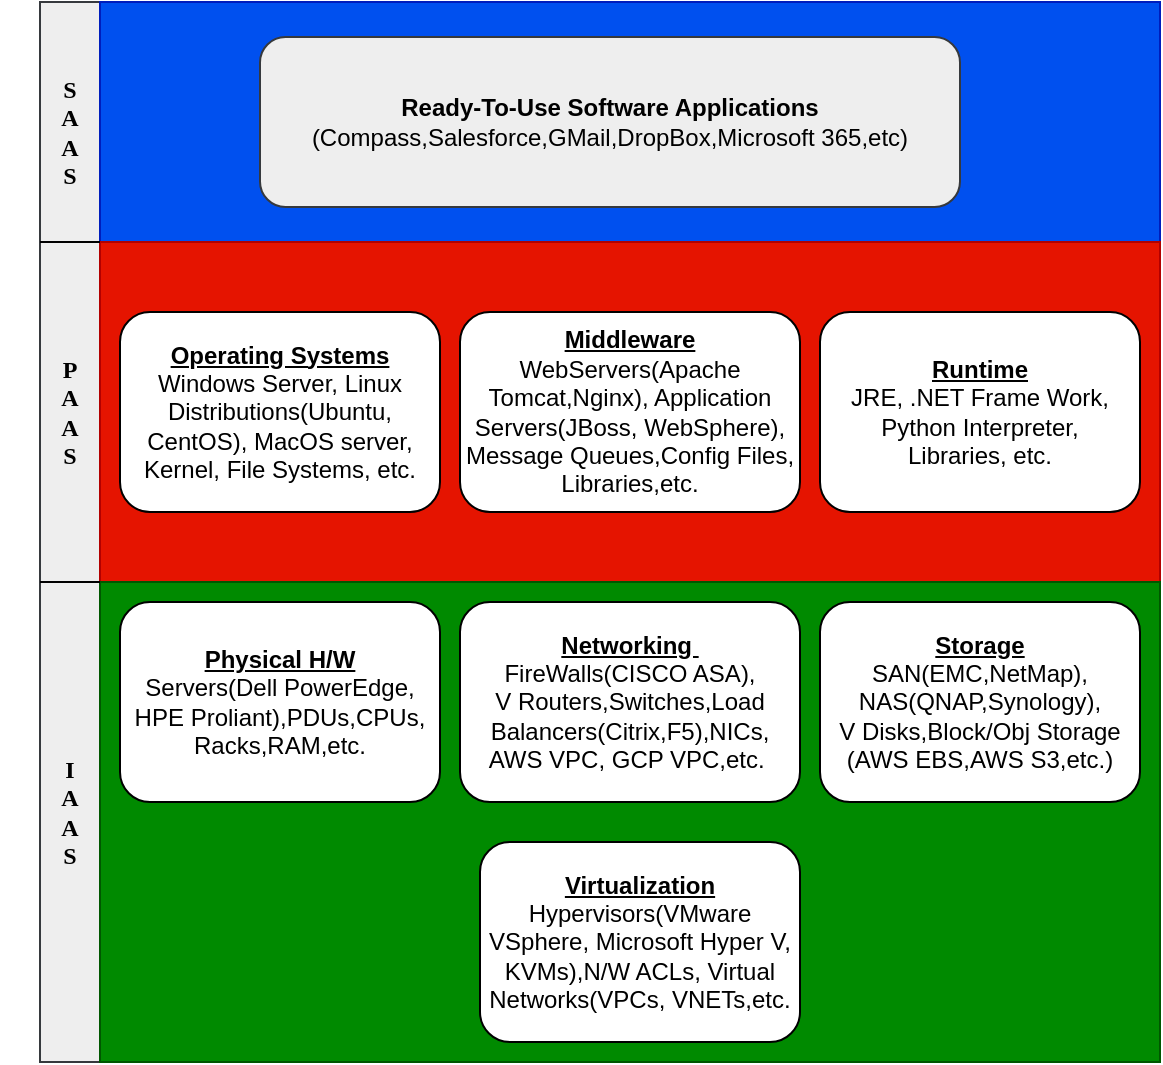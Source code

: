 <mxfile version="26.0.10">
  <diagram name="Page-1" id="xQfCdXBaoYpENJeM7S9G">
    <mxGraphModel dx="1050" dy="563" grid="1" gridSize="10" guides="1" tooltips="1" connect="1" arrows="1" fold="1" page="1" pageScale="1" pageWidth="850" pageHeight="1100" math="0" shadow="0">
      <root>
        <mxCell id="0" />
        <mxCell id="1" parent="0" />
        <mxCell id="vwg0xqAuFkWLNpj44O0B-1" value="" style="whiteSpace=wrap;html=1;aspect=fixed;fillColor=#eeeeee;strokeColor=#36393d;" vertex="1" parent="1">
          <mxGeometry x="120" y="70" width="530" height="530" as="geometry" />
        </mxCell>
        <mxCell id="vwg0xqAuFkWLNpj44O0B-2" value="" style="rounded=0;whiteSpace=wrap;html=1;fillColor=#0050ef;fontColor=#ffffff;strokeColor=#001DBC;" vertex="1" parent="1">
          <mxGeometry x="150" y="70" width="530" height="120" as="geometry" />
        </mxCell>
        <mxCell id="vwg0xqAuFkWLNpj44O0B-3" value="" style="rounded=0;whiteSpace=wrap;html=1;fillColor=#e51400;strokeColor=#B20000;fontColor=#ffffff;" vertex="1" parent="1">
          <mxGeometry x="150" y="190" width="530" height="170" as="geometry" />
        </mxCell>
        <mxCell id="vwg0xqAuFkWLNpj44O0B-4" value="" style="rounded=0;whiteSpace=wrap;html=1;fillColor=#008a00;strokeColor=#005700;fontColor=#ffffff;" vertex="1" parent="1">
          <mxGeometry x="150" y="360" width="530" height="240" as="geometry" />
        </mxCell>
        <mxCell id="vwg0xqAuFkWLNpj44O0B-5" value="&lt;b&gt;&lt;u&gt;Physical H/W&lt;/u&gt;&lt;/b&gt;&lt;div&gt;Servers(Dell PowerEdge, HPE&lt;span style=&quot;background-color: transparent; color: light-dark(rgb(0, 0, 0), rgb(255, 255, 255));&quot;&gt;&amp;nbsp;Proliant),PDUs,CPUs,&lt;/span&gt;&lt;/div&gt;&lt;div&gt;&lt;span style=&quot;background-color: transparent; color: light-dark(rgb(0, 0, 0), rgb(255, 255, 255));&quot;&gt;Racks,RAM,etc.&lt;/span&gt;&lt;/div&gt;" style="rounded=1;whiteSpace=wrap;html=1;" vertex="1" parent="1">
          <mxGeometry x="160" y="370" width="160" height="100" as="geometry" />
        </mxCell>
        <mxCell id="vwg0xqAuFkWLNpj44O0B-6" value="&lt;b&gt;&lt;u&gt;Networking&amp;nbsp;&lt;/u&gt;&lt;/b&gt;&lt;div&gt;FireWalls(CISCO ASA),&lt;/div&gt;&lt;div&gt;V Routers,Switches,Load Balancers(Citrix,F5),NICs,&lt;/div&gt;&lt;div&gt;AWS VPC, GCP VPC,etc.&amp;nbsp;&lt;/div&gt;" style="rounded=1;whiteSpace=wrap;html=1;align=center;" vertex="1" parent="1">
          <mxGeometry x="330" y="370" width="170" height="100" as="geometry" />
        </mxCell>
        <mxCell id="vwg0xqAuFkWLNpj44O0B-7" value="&lt;b&gt;&lt;u&gt;Storage&lt;/u&gt;&lt;/b&gt;&lt;div&gt;SAN(EMC,NetMap),&lt;/div&gt;&lt;div&gt;NAS(QNAP,Synology),&lt;/div&gt;&lt;div&gt;V Disks,Block/Obj Storage&lt;/div&gt;&lt;div&gt;(AWS EBS,AWS S3,etc.)&lt;/div&gt;" style="rounded=1;whiteSpace=wrap;html=1;" vertex="1" parent="1">
          <mxGeometry x="510" y="370" width="160" height="100" as="geometry" />
        </mxCell>
        <mxCell id="vwg0xqAuFkWLNpj44O0B-8" value="&lt;b style=&quot;&quot;&gt;&lt;u&gt;Virtualization&lt;/u&gt;&lt;/b&gt;&lt;div&gt;Hypervisors(VMware VSphere, Microsoft Hyper V, KVMs),N/W ACLs, Virtual Networks(VPCs, VNETs,etc.&lt;/div&gt;" style="rounded=1;whiteSpace=wrap;html=1;" vertex="1" parent="1">
          <mxGeometry x="340" y="490" width="160" height="100" as="geometry" />
        </mxCell>
        <mxCell id="vwg0xqAuFkWLNpj44O0B-9" value="&lt;b&gt;&lt;u&gt;Operating Systems&lt;/u&gt;&lt;/b&gt;&lt;br&gt;&lt;div&gt;&lt;span style=&quot;background-color: transparent; color: light-dark(rgb(0, 0, 0), rgb(255, 255, 255));&quot;&gt;Windows Server, Linux Distributions(Ubuntu, CentOS), MacOS server,&lt;/span&gt;&lt;/div&gt;&lt;div&gt;&lt;span style=&quot;background-color: transparent; color: light-dark(rgb(0, 0, 0), rgb(255, 255, 255));&quot;&gt;Kernel, File Systems, etc.&lt;/span&gt;&lt;/div&gt;" style="rounded=1;whiteSpace=wrap;html=1;" vertex="1" parent="1">
          <mxGeometry x="160" y="225" width="160" height="100" as="geometry" />
        </mxCell>
        <mxCell id="vwg0xqAuFkWLNpj44O0B-10" value="&lt;b&gt;&lt;u&gt;Middleware&lt;/u&gt;&lt;/b&gt;&lt;div&gt;WebServers(Apache Tomcat,Nginx), Application Servers(JBoss, WebSphere),&lt;/div&gt;&lt;div&gt;Message Queues,Config Files,&lt;/div&gt;&lt;div&gt;Libraries,etc.&lt;/div&gt;" style="rounded=1;whiteSpace=wrap;html=1;" vertex="1" parent="1">
          <mxGeometry x="330" y="225" width="170" height="100" as="geometry" />
        </mxCell>
        <mxCell id="vwg0xqAuFkWLNpj44O0B-11" value="&lt;b&gt;&lt;u&gt;Runtime&lt;/u&gt;&lt;/b&gt;&lt;div&gt;JRE, .NET Frame Work,&lt;/div&gt;&lt;div&gt;Python Interpreter,&lt;/div&gt;&lt;div&gt;Libraries, etc.&lt;/div&gt;" style="rounded=1;whiteSpace=wrap;html=1;" vertex="1" parent="1">
          <mxGeometry x="510" y="225" width="160" height="100" as="geometry" />
        </mxCell>
        <mxCell id="vwg0xqAuFkWLNpj44O0B-16" value="" style="endArrow=none;html=1;rounded=0;entryX=0;entryY=0;entryDx=0;entryDy=0;" edge="1" parent="1" target="vwg0xqAuFkWLNpj44O0B-3">
          <mxGeometry width="50" height="50" relative="1" as="geometry">
            <mxPoint x="120" y="190" as="sourcePoint" />
            <mxPoint x="80" y="160" as="targetPoint" />
          </mxGeometry>
        </mxCell>
        <mxCell id="vwg0xqAuFkWLNpj44O0B-17" value="" style="endArrow=none;html=1;rounded=0;" edge="1" parent="1">
          <mxGeometry width="50" height="50" relative="1" as="geometry">
            <mxPoint x="120" y="360" as="sourcePoint" />
            <mxPoint x="150" y="360" as="targetPoint" />
          </mxGeometry>
        </mxCell>
        <mxCell id="vwg0xqAuFkWLNpj44O0B-20" value="&lt;b&gt;&lt;font face=&quot;Verdana&quot; style=&quot;color: light-dark(rgb(0, 0, 0), rgb(234, 107, 102));&quot;&gt;I&lt;/font&gt;&lt;/b&gt;&lt;div&gt;&lt;b&gt;&lt;font face=&quot;Verdana&quot; style=&quot;color: light-dark(rgb(0, 0, 0), rgb(234, 107, 102));&quot;&gt;A&lt;/font&gt;&lt;/b&gt;&lt;/div&gt;&lt;div&gt;&lt;b&gt;&lt;font face=&quot;Verdana&quot; style=&quot;color: light-dark(rgb(0, 0, 0), rgb(234, 107, 102));&quot;&gt;A&lt;/font&gt;&lt;/b&gt;&lt;/div&gt;&lt;div&gt;&lt;b&gt;&lt;font face=&quot;Verdana&quot; style=&quot;color: light-dark(rgb(0, 0, 0), rgb(234, 107, 102));&quot;&gt;S&lt;/font&gt;&lt;/b&gt;&lt;/div&gt;" style="text;strokeColor=none;align=center;fillColor=none;html=1;verticalAlign=middle;whiteSpace=wrap;rounded=0;" vertex="1" parent="1">
          <mxGeometry x="100" y="420" width="70" height="110" as="geometry" />
        </mxCell>
        <mxCell id="vwg0xqAuFkWLNpj44O0B-21" value="&lt;b&gt;&lt;font face=&quot;Verdana&quot; style=&quot;color: light-dark(rgb(0, 0, 0), rgb(0, 255, 255));&quot;&gt;P&lt;/font&gt;&lt;/b&gt;&lt;div&gt;&lt;b&gt;&lt;font face=&quot;Verdana&quot; style=&quot;color: light-dark(rgb(0, 0, 0), rgb(0, 255, 255));&quot;&gt;A&lt;/font&gt;&lt;/b&gt;&lt;/div&gt;&lt;div&gt;&lt;b&gt;&lt;font face=&quot;Verdana&quot; style=&quot;color: light-dark(rgb(0, 0, 0), rgb(0, 255, 255));&quot;&gt;A&lt;/font&gt;&lt;/b&gt;&lt;/div&gt;&lt;div&gt;&lt;b&gt;&lt;font face=&quot;Verdana&quot; style=&quot;color: light-dark(rgb(0, 0, 0), rgb(0, 255, 255));&quot;&gt;S&lt;/font&gt;&lt;/b&gt;&lt;/div&gt;" style="text;strokeColor=none;align=center;fillColor=none;html=1;verticalAlign=middle;whiteSpace=wrap;rounded=0;" vertex="1" parent="1">
          <mxGeometry x="100" y="235" width="70" height="80" as="geometry" />
        </mxCell>
        <mxCell id="vwg0xqAuFkWLNpj44O0B-22" value="&lt;b&gt;&lt;font face=&quot;Verdana&quot; style=&quot;color: light-dark(rgb(0, 0, 0), rgb(128, 255, 0));&quot;&gt;S&lt;/font&gt;&lt;/b&gt;&lt;div&gt;&lt;b&gt;&lt;font face=&quot;Verdana&quot; style=&quot;color: light-dark(rgb(0, 0, 0), rgb(128, 255, 0));&quot;&gt;A&lt;br&gt;A&lt;br&gt;S&lt;/font&gt;&lt;/b&gt;&lt;/div&gt;" style="text;strokeColor=none;align=center;fillColor=none;html=1;verticalAlign=middle;whiteSpace=wrap;rounded=0;" vertex="1" parent="1">
          <mxGeometry x="100" y="120" width="70" height="30" as="geometry" />
        </mxCell>
        <mxCell id="vwg0xqAuFkWLNpj44O0B-23" value="&lt;b&gt;Ready-To-Use Software Applications&lt;/b&gt;&lt;div&gt;(Compass,Salesforce,GMail,DropBox,Microsoft 365,etc)&lt;/div&gt;" style="rounded=1;whiteSpace=wrap;html=1;fillColor=#eeeeee;strokeColor=#36393d;" vertex="1" parent="1">
          <mxGeometry x="230" y="87.5" width="350" height="85" as="geometry" />
        </mxCell>
      </root>
    </mxGraphModel>
  </diagram>
</mxfile>
